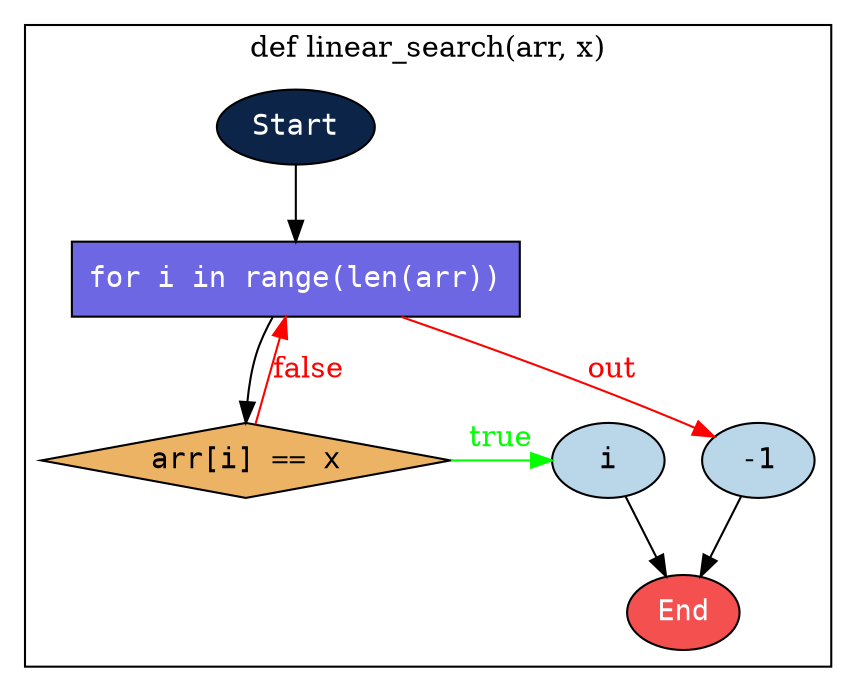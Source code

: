 digraph my_graph {
bgcolor="white"
node [fontname="courier"]

LStart_linear_search [shape=ellipse] [label="Start"] [type="START"] [style=filled fillcolor="#0B2447" fontcolor=white]
L15 [shape=rect] [label="for i in range(len(arr))"] [type="LOOP"] [style=filled fillcolor="#6D67E4" fontcolor=white]
L16 [shape=diamond] [label="arr[i] == x"] [type="CONDITIONS"] [style=filled fillcolor="#ECB365" fontcolor=black]
L17 [shape=ellipse] [label="i"] [type="RETURN"] [style=filled fillcolor="#BAD7E9" fontcolor=black]
L19 [shape=ellipse] [label="-1"] [type="RETURN"] [style=filled fillcolor="#BAD7E9" fontcolor=black]
L999999 [shape=ellipse] [label="End"] [type="END"] [style=filled fillcolor="#F45050" fontcolor=white]

subgraph cluster_linear_search {
label = "def linear_search(arr, x)";

LStart_linear_search -> L15    [source="@current_to_next"]
L15 -> L16    [source="@loop_to_next"]
L15 -> L19 [color=red] [fontcolor=red] [label="out"] [source="@loop_to_next_sibling"]
L16 -> L15 [color=red] [fontcolor=red] [label="false"] [source="@last_if_to_parent"]

{rank=same; L16; L17}; source="@condition_and_return"
L16 -> L17 [color=green] [fontcolor=green] [label="true"] [source="@if_to_next_node"]
L17 -> L999999    [source="@return_to_end"]
L19 -> L999999    [source="@return_to_end"]
}


}
